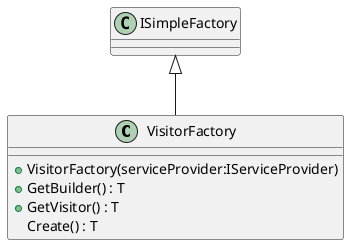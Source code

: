 @startuml
class VisitorFactory {
    + VisitorFactory(serviceProvider:IServiceProvider)
    + GetBuilder() : T
    + GetVisitor() : T
    Create() : T
}
ISimpleFactory <|-- VisitorFactory
@enduml
